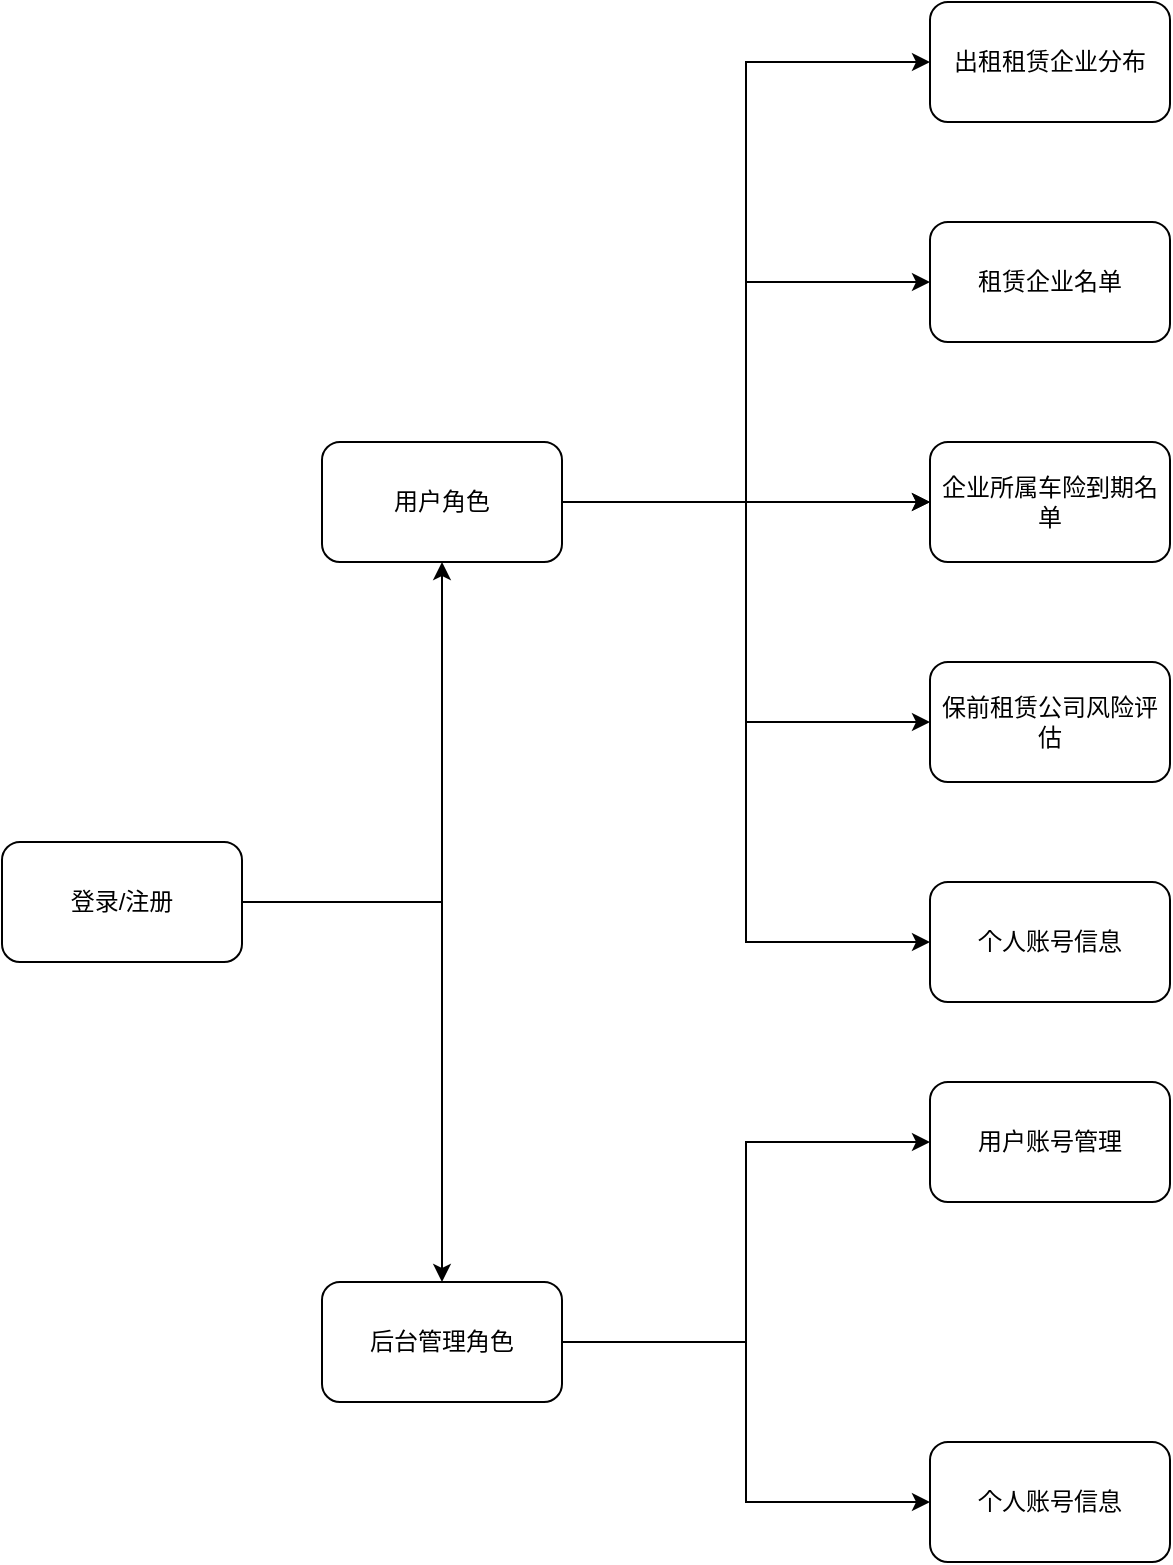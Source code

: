 <mxfile version="22.1.1" type="github">
  <diagram id="C5RBs43oDa-KdzZeNtuy" name="Page-1">
    <mxGraphModel dx="1306" dy="783" grid="1" gridSize="10" guides="1" tooltips="1" connect="1" arrows="1" fold="1" page="1" pageScale="1" pageWidth="827" pageHeight="1169" math="0" shadow="0">
      <root>
        <mxCell id="WIyWlLk6GJQsqaUBKTNV-0" />
        <mxCell id="WIyWlLk6GJQsqaUBKTNV-1" parent="WIyWlLk6GJQsqaUBKTNV-0" />
        <mxCell id="jeDVsQNEvuGPXVq24bs--2" value="" style="edgeStyle=orthogonalEdgeStyle;rounded=0;orthogonalLoop=1;jettySize=auto;html=1;" edge="1" parent="WIyWlLk6GJQsqaUBKTNV-1" source="jeDVsQNEvuGPXVq24bs--0" target="jeDVsQNEvuGPXVq24bs--1">
          <mxGeometry relative="1" as="geometry" />
        </mxCell>
        <mxCell id="jeDVsQNEvuGPXVq24bs--4" value="" style="edgeStyle=orthogonalEdgeStyle;rounded=0;orthogonalLoop=1;jettySize=auto;html=1;" edge="1" parent="WIyWlLk6GJQsqaUBKTNV-1" source="jeDVsQNEvuGPXVq24bs--0" target="jeDVsQNEvuGPXVq24bs--3">
          <mxGeometry relative="1" as="geometry" />
        </mxCell>
        <mxCell id="jeDVsQNEvuGPXVq24bs--0" value="登录/注册" style="rounded=1;whiteSpace=wrap;html=1;" vertex="1" parent="WIyWlLk6GJQsqaUBKTNV-1">
          <mxGeometry x="70" y="450" width="120" height="60" as="geometry" />
        </mxCell>
        <mxCell id="jeDVsQNEvuGPXVq24bs--9" style="edgeStyle=orthogonalEdgeStyle;rounded=0;orthogonalLoop=1;jettySize=auto;html=1;exitX=1;exitY=0.5;exitDx=0;exitDy=0;entryX=0;entryY=0.5;entryDx=0;entryDy=0;" edge="1" parent="WIyWlLk6GJQsqaUBKTNV-1" source="jeDVsQNEvuGPXVq24bs--1" target="jeDVsQNEvuGPXVq24bs--5">
          <mxGeometry relative="1" as="geometry" />
        </mxCell>
        <mxCell id="jeDVsQNEvuGPXVq24bs--12" style="edgeStyle=orthogonalEdgeStyle;rounded=0;orthogonalLoop=1;jettySize=auto;html=1;exitX=1;exitY=0.5;exitDx=0;exitDy=0;entryX=0;entryY=0.5;entryDx=0;entryDy=0;" edge="1" parent="WIyWlLk6GJQsqaUBKTNV-1" source="jeDVsQNEvuGPXVq24bs--1" target="jeDVsQNEvuGPXVq24bs--10">
          <mxGeometry relative="1" as="geometry" />
        </mxCell>
        <mxCell id="jeDVsQNEvuGPXVq24bs--15" style="edgeStyle=orthogonalEdgeStyle;rounded=0;orthogonalLoop=1;jettySize=auto;html=1;exitX=1;exitY=0.5;exitDx=0;exitDy=0;entryX=0;entryY=0.5;entryDx=0;entryDy=0;" edge="1" parent="WIyWlLk6GJQsqaUBKTNV-1" source="jeDVsQNEvuGPXVq24bs--1" target="jeDVsQNEvuGPXVq24bs--13">
          <mxGeometry relative="1" as="geometry" />
        </mxCell>
        <mxCell id="jeDVsQNEvuGPXVq24bs--19" style="edgeStyle=orthogonalEdgeStyle;rounded=0;orthogonalLoop=1;jettySize=auto;html=1;exitX=1;exitY=0.5;exitDx=0;exitDy=0;entryX=0;entryY=0.5;entryDx=0;entryDy=0;" edge="1" parent="WIyWlLk6GJQsqaUBKTNV-1" source="jeDVsQNEvuGPXVq24bs--1" target="jeDVsQNEvuGPXVq24bs--16">
          <mxGeometry relative="1" as="geometry" />
        </mxCell>
        <mxCell id="jeDVsQNEvuGPXVq24bs--21" style="edgeStyle=orthogonalEdgeStyle;rounded=0;orthogonalLoop=1;jettySize=auto;html=1;exitX=1;exitY=0.5;exitDx=0;exitDy=0;entryX=0;entryY=0.5;entryDx=0;entryDy=0;" edge="1" parent="WIyWlLk6GJQsqaUBKTNV-1" source="jeDVsQNEvuGPXVq24bs--1" target="jeDVsQNEvuGPXVq24bs--7">
          <mxGeometry relative="1" as="geometry" />
        </mxCell>
        <mxCell id="jeDVsQNEvuGPXVq24bs--1" value="用户角色" style="rounded=1;whiteSpace=wrap;html=1;" vertex="1" parent="WIyWlLk6GJQsqaUBKTNV-1">
          <mxGeometry x="230" y="250" width="120" height="60" as="geometry" />
        </mxCell>
        <mxCell id="jeDVsQNEvuGPXVq24bs--26" style="edgeStyle=orthogonalEdgeStyle;rounded=0;orthogonalLoop=1;jettySize=auto;html=1;exitX=1;exitY=0.5;exitDx=0;exitDy=0;entryX=0;entryY=0.5;entryDx=0;entryDy=0;" edge="1" parent="WIyWlLk6GJQsqaUBKTNV-1" source="jeDVsQNEvuGPXVq24bs--3" target="jeDVsQNEvuGPXVq24bs--22">
          <mxGeometry relative="1" as="geometry" />
        </mxCell>
        <mxCell id="jeDVsQNEvuGPXVq24bs--27" style="edgeStyle=orthogonalEdgeStyle;rounded=0;orthogonalLoop=1;jettySize=auto;html=1;exitX=1;exitY=0.5;exitDx=0;exitDy=0;entryX=0;entryY=0.5;entryDx=0;entryDy=0;" edge="1" parent="WIyWlLk6GJQsqaUBKTNV-1" source="jeDVsQNEvuGPXVq24bs--3" target="jeDVsQNEvuGPXVq24bs--24">
          <mxGeometry relative="1" as="geometry" />
        </mxCell>
        <mxCell id="jeDVsQNEvuGPXVq24bs--3" value="后台管理角色" style="rounded=1;whiteSpace=wrap;html=1;" vertex="1" parent="WIyWlLk6GJQsqaUBKTNV-1">
          <mxGeometry x="230" y="670" width="120" height="60" as="geometry" />
        </mxCell>
        <mxCell id="jeDVsQNEvuGPXVq24bs--5" value="出租租赁企业分布" style="rounded=1;whiteSpace=wrap;html=1;" vertex="1" parent="WIyWlLk6GJQsqaUBKTNV-1">
          <mxGeometry x="534" y="30" width="120" height="60" as="geometry" />
        </mxCell>
        <mxCell id="jeDVsQNEvuGPXVq24bs--7" value="租赁企业名单" style="rounded=1;whiteSpace=wrap;html=1;" vertex="1" parent="WIyWlLk6GJQsqaUBKTNV-1">
          <mxGeometry x="534" y="140" width="120" height="60" as="geometry" />
        </mxCell>
        <mxCell id="jeDVsQNEvuGPXVq24bs--13" value="保前租赁公司风险评估" style="rounded=1;whiteSpace=wrap;html=1;" vertex="1" parent="WIyWlLk6GJQsqaUBKTNV-1">
          <mxGeometry x="534" y="360" width="120" height="60" as="geometry" />
        </mxCell>
        <mxCell id="jeDVsQNEvuGPXVq24bs--16" value="个人账号信息" style="rounded=1;whiteSpace=wrap;html=1;" vertex="1" parent="WIyWlLk6GJQsqaUBKTNV-1">
          <mxGeometry x="534" y="470" width="120" height="60" as="geometry" />
        </mxCell>
        <mxCell id="jeDVsQNEvuGPXVq24bs--20" value="" style="edgeStyle=orthogonalEdgeStyle;rounded=0;orthogonalLoop=1;jettySize=auto;html=1;" edge="1" parent="WIyWlLk6GJQsqaUBKTNV-1" source="jeDVsQNEvuGPXVq24bs--1" target="jeDVsQNEvuGPXVq24bs--10">
          <mxGeometry relative="1" as="geometry">
            <mxPoint x="350" y="280" as="sourcePoint" />
            <mxPoint x="594" y="180" as="targetPoint" />
          </mxGeometry>
        </mxCell>
        <mxCell id="jeDVsQNEvuGPXVq24bs--10" value="企业所属车险到期名单" style="rounded=1;whiteSpace=wrap;html=1;" vertex="1" parent="WIyWlLk6GJQsqaUBKTNV-1">
          <mxGeometry x="534" y="250" width="120" height="60" as="geometry" />
        </mxCell>
        <mxCell id="jeDVsQNEvuGPXVq24bs--22" value="用户账号管理" style="rounded=1;whiteSpace=wrap;html=1;" vertex="1" parent="WIyWlLk6GJQsqaUBKTNV-1">
          <mxGeometry x="534" y="570" width="120" height="60" as="geometry" />
        </mxCell>
        <mxCell id="jeDVsQNEvuGPXVq24bs--24" value="个人账号信息" style="rounded=1;whiteSpace=wrap;html=1;" vertex="1" parent="WIyWlLk6GJQsqaUBKTNV-1">
          <mxGeometry x="534" y="750" width="120" height="60" as="geometry" />
        </mxCell>
      </root>
    </mxGraphModel>
  </diagram>
</mxfile>
